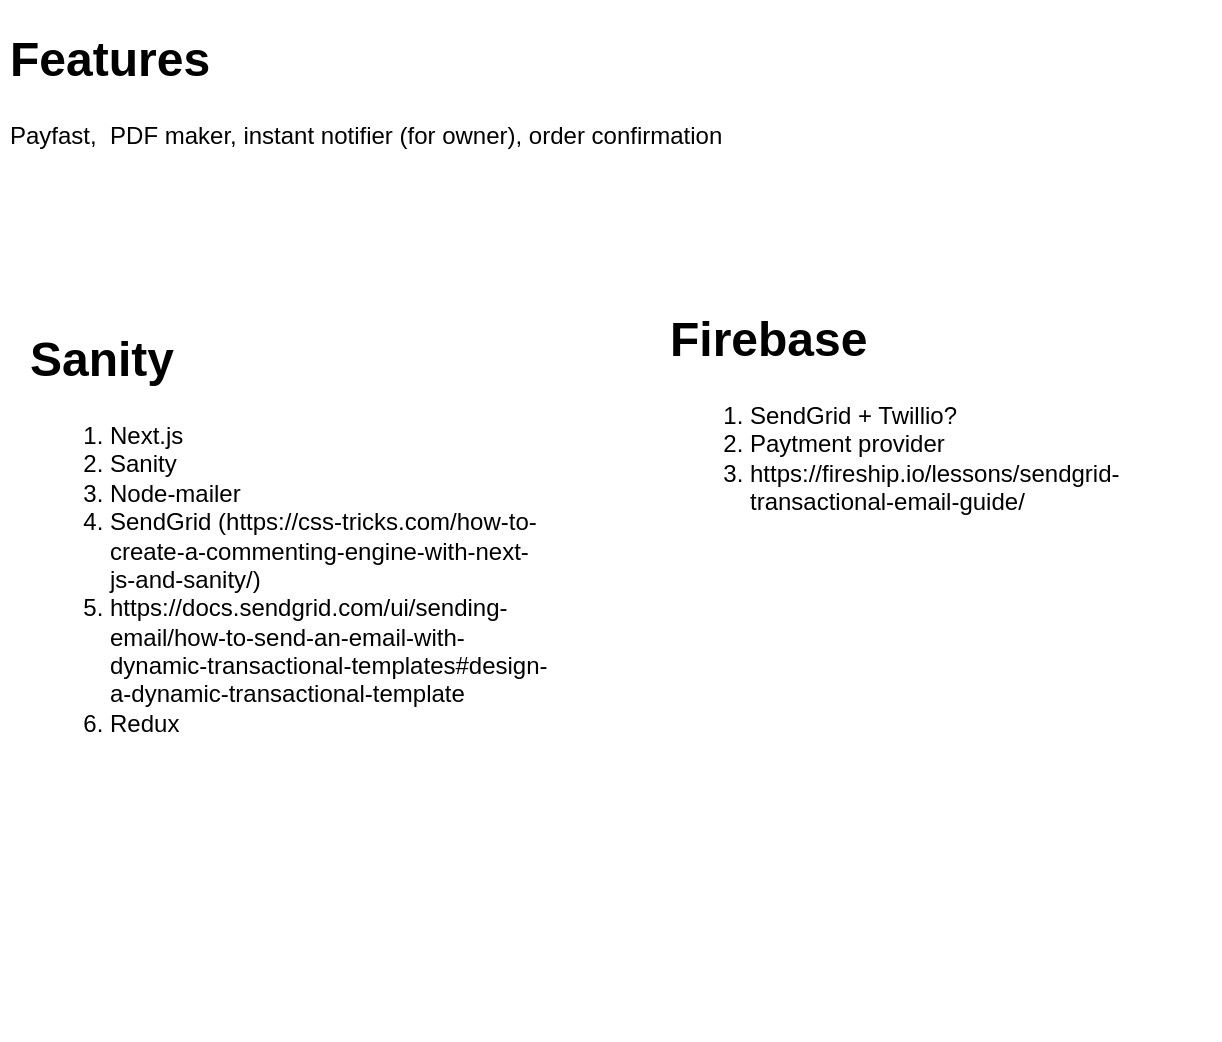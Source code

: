 <mxfile>
    <diagram id="D7JbA3rbqrtlkXFsoiE-" name="Page-1">
        <mxGraphModel dx="617" dy="472" grid="1" gridSize="10" guides="1" tooltips="1" connect="1" arrows="1" fold="1" page="1" pageScale="1" pageWidth="850" pageHeight="1100" background="none" math="0" shadow="0">
            <root>
                <mxCell id="0"/>
                <mxCell id="1" parent="0"/>
                <mxCell id="3" value="&lt;h1&gt;Sanity&lt;/h1&gt;&lt;p&gt;&lt;/p&gt;&lt;ol&gt;&lt;li&gt;Next.js&lt;/li&gt;&lt;li&gt;Sanity&lt;/li&gt;&lt;li&gt;Node-mailer&lt;/li&gt;&lt;li&gt;SendGrid (https://css-tricks.com/how-to-create-a-commenting-engine-with-next-js-and-sanity/)&lt;/li&gt;&lt;li&gt;https://docs.sendgrid.com/ui/sending-email/how-to-send-an-email-with-dynamic-transactional-templates#design-a-dynamic-transactional-template&lt;br&gt;&lt;/li&gt;&lt;li&gt;Redux&lt;/li&gt;&lt;/ol&gt;&lt;p&gt;&lt;/p&gt;" style="text;html=1;strokeColor=none;fillColor=none;spacing=5;spacingTop=-20;whiteSpace=wrap;overflow=hidden;rounded=0;" parent="1" vertex="1">
                    <mxGeometry x="40" y="210" width="270" height="360" as="geometry"/>
                </mxCell>
                <mxCell id="4" value="&lt;h1&gt;Firebase&lt;/h1&gt;&lt;p&gt;&lt;/p&gt;&lt;ol&gt;&lt;li&gt;SendGrid + Twillio?&lt;/li&gt;&lt;li&gt;Paytment provider&lt;/li&gt;&lt;li&gt;https://fireship.io/lessons/sendgrid-transactional-email-guide/&lt;/li&gt;&lt;/ol&gt;&lt;p&gt;&lt;/p&gt;" style="text;html=1;strokeColor=none;fillColor=none;spacing=5;spacingTop=-20;whiteSpace=wrap;overflow=hidden;rounded=0;" parent="1" vertex="1">
                    <mxGeometry x="360" y="200" width="280" height="220" as="geometry"/>
                </mxCell>
                <mxCell id="5" value="&lt;h1&gt;Features&lt;/h1&gt;&lt;div&gt;Payfast,&amp;nbsp; PDF maker, instant notifier (for owner), order confirmation&lt;/div&gt;&lt;p&gt;&lt;/p&gt;" style="text;html=1;strokeColor=none;fillColor=none;spacing=5;spacingTop=-20;whiteSpace=wrap;overflow=hidden;rounded=0;" parent="1" vertex="1">
                    <mxGeometry x="30" y="60" width="470" height="110" as="geometry"/>
                </mxCell>
            </root>
        </mxGraphModel>
    </diagram>
</mxfile>